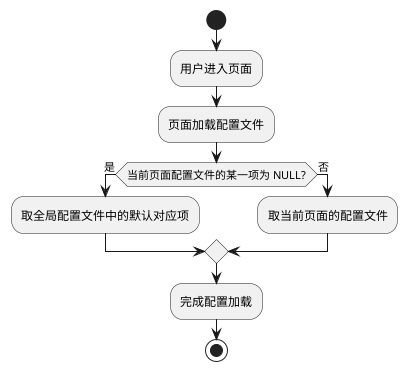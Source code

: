 @startuml 配置文件加载流程图

start
:用户进入页面;
:页面加载配置文件;
if (当前页面配置文件的某一项为 NULL?) then (是)
  :取全局配置文件中的默认对应项;
else (否)
  :取当前页面的配置文件;
endif
:完成配置加载;
stop

@enduml